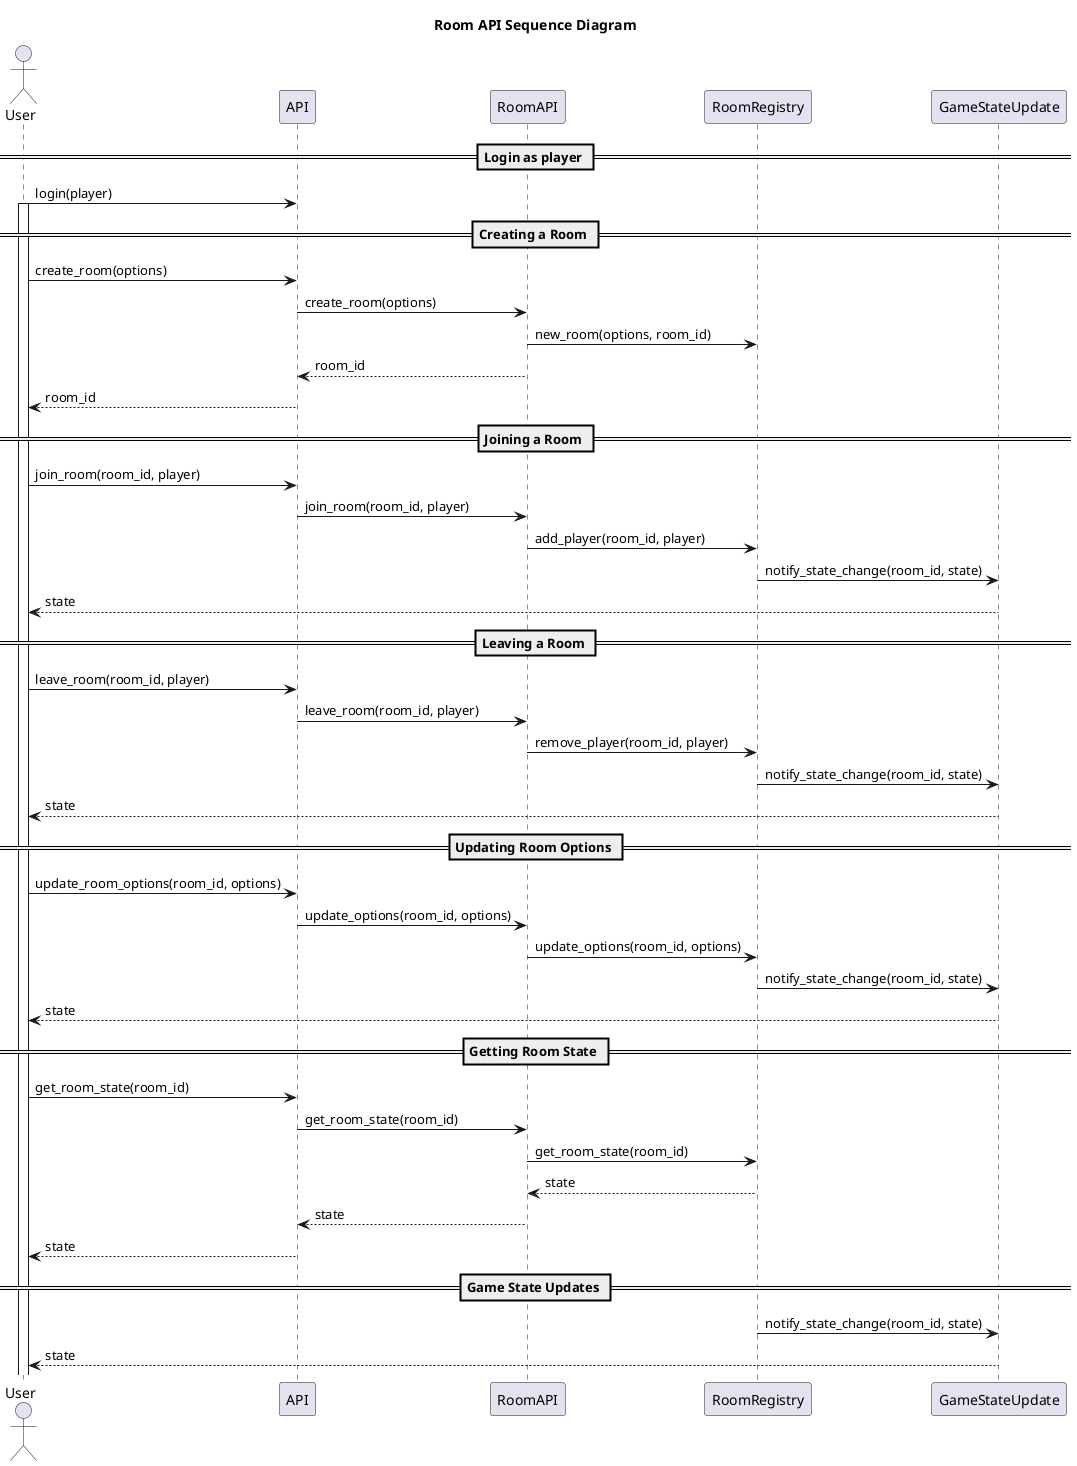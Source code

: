@startuml api-sequence

title Room API Sequence Diagram

actor User
participant "API" as API
participant "RoomAPI" as RoomAPI
participant "RoomRegistry" as Room
participant "GameStateUpdate" as Update

== Login as player ==

User -> API: login(player)
activate User

== Creating a Room ==
User -> API: create_room(options)
API -> RoomAPI: create_room(options)
RoomAPI -> Room: new_room(options, room_id)
RoomAPI --> API: room_id
API --> User: room_id

== Joining a Room ==
User -> API: join_room(room_id, player)
API -> RoomAPI: join_room(room_id, player)
RoomAPI -> Room: add_player(room_id, player)
Room -> Update: notify_state_change(room_id, state)
Update --> User: state

== Leaving a Room ==
User -> API: leave_room(room_id, player)
API -> RoomAPI: leave_room(room_id, player)
RoomAPI -> Room: remove_player(room_id, player)
Room -> Update: notify_state_change(room_id, state)
Update --> User: state

== Updating Room Options ==
User -> API: update_room_options(room_id, options)
API -> RoomAPI: update_options(room_id, options)
RoomAPI -> Room: update_options(room_id, options)
Room -> Update: notify_state_change(room_id, state)
Update --> User: state

== Getting Room State ==
User -> API: get_room_state(room_id)
API -> RoomAPI: get_room_state(room_id)
RoomAPI -> Room: get_room_state(room_id)
Room --> RoomAPI: state
RoomAPI --> API: state
API --> User: state

== Game State Updates ==
Room -> Update: notify_state_change(room_id, state)
Update --> User: state

@enduml
